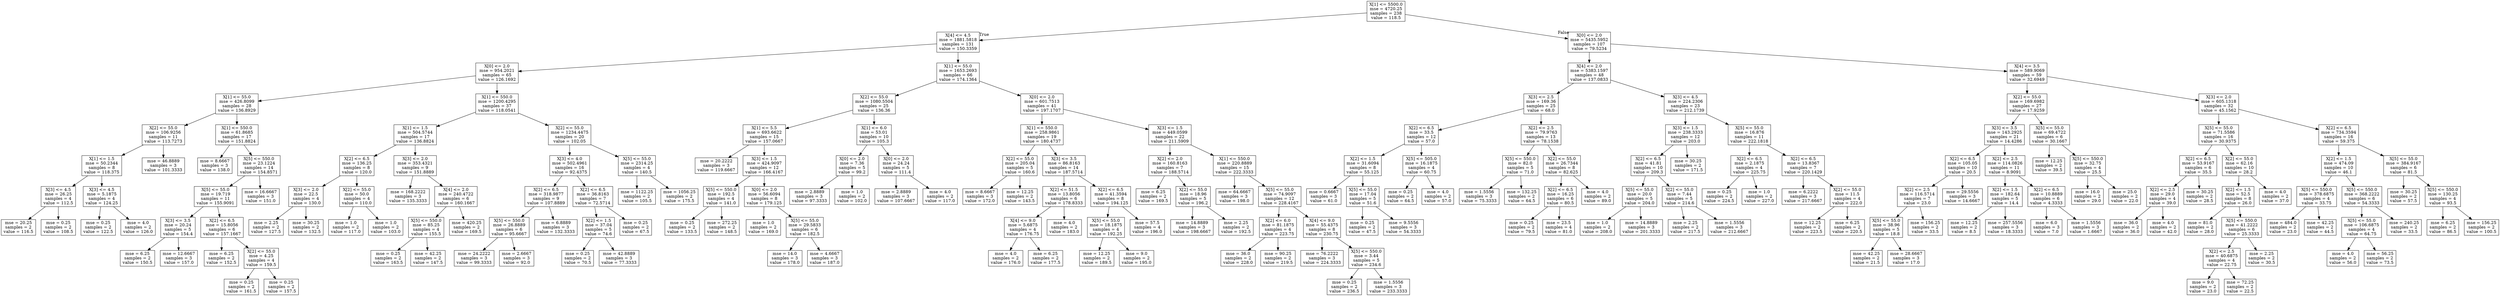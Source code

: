 digraph Tree {
node [shape=box] ;
0 [label="X[1] <= 5500.0\nmse = 4720.25\nsamples = 238\nvalue = 118.5"] ;
1 [label="X[4] <= 4.5\nmse = 1881.5818\nsamples = 131\nvalue = 150.3359"] ;
0 -> 1 [labeldistance=2.5, labelangle=45, headlabel="True"] ;
2 [label="X[0] <= 2.0\nmse = 954.2021\nsamples = 65\nvalue = 126.1692"] ;
1 -> 2 ;
3 [label="X[1] <= 55.0\nmse = 426.8099\nsamples = 28\nvalue = 136.8929"] ;
2 -> 3 ;
4 [label="X[2] <= 55.0\nmse = 106.9256\nsamples = 11\nvalue = 113.7273"] ;
3 -> 4 ;
5 [label="X[1] <= 1.5\nmse = 50.2344\nsamples = 8\nvalue = 118.375"] ;
4 -> 5 ;
6 [label="X[3] <= 4.5\nmse = 26.25\nsamples = 4\nvalue = 112.5"] ;
5 -> 6 ;
7 [label="mse = 20.25\nsamples = 2\nvalue = 116.5"] ;
6 -> 7 ;
8 [label="mse = 0.25\nsamples = 2\nvalue = 108.5"] ;
6 -> 8 ;
9 [label="X[3] <= 4.5\nmse = 5.1875\nsamples = 4\nvalue = 124.25"] ;
5 -> 9 ;
10 [label="mse = 0.25\nsamples = 2\nvalue = 122.5"] ;
9 -> 10 ;
11 [label="mse = 4.0\nsamples = 2\nvalue = 126.0"] ;
9 -> 11 ;
12 [label="mse = 46.8889\nsamples = 3\nvalue = 101.3333"] ;
4 -> 12 ;
13 [label="X[1] <= 550.0\nmse = 61.8685\nsamples = 17\nvalue = 151.8824"] ;
3 -> 13 ;
14 [label="mse = 8.6667\nsamples = 3\nvalue = 138.0"] ;
13 -> 14 ;
15 [label="X[5] <= 550.0\nmse = 23.1224\nsamples = 14\nvalue = 154.8571"] ;
13 -> 15 ;
16 [label="X[5] <= 55.0\nmse = 19.719\nsamples = 11\nvalue = 155.9091"] ;
15 -> 16 ;
17 [label="X[3] <= 3.5\nmse = 20.24\nsamples = 5\nvalue = 154.4"] ;
16 -> 17 ;
18 [label="mse = 6.25\nsamples = 2\nvalue = 150.5"] ;
17 -> 18 ;
19 [label="mse = 12.6667\nsamples = 3\nvalue = 157.0"] ;
17 -> 19 ;
20 [label="X[2] <= 6.5\nmse = 15.8056\nsamples = 6\nvalue = 157.1667"] ;
16 -> 20 ;
21 [label="mse = 6.25\nsamples = 2\nvalue = 152.5"] ;
20 -> 21 ;
22 [label="X[2] <= 55.0\nmse = 4.25\nsamples = 4\nvalue = 159.5"] ;
20 -> 22 ;
23 [label="mse = 0.25\nsamples = 2\nvalue = 161.5"] ;
22 -> 23 ;
24 [label="mse = 0.25\nsamples = 2\nvalue = 157.5"] ;
22 -> 24 ;
25 [label="mse = 16.6667\nsamples = 3\nvalue = 151.0"] ;
15 -> 25 ;
26 [label="X[1] <= 550.0\nmse = 1200.4295\nsamples = 37\nvalue = 118.0541"] ;
2 -> 26 ;
27 [label="X[1] <= 1.5\nmse = 504.5744\nsamples = 17\nvalue = 136.8824"] ;
26 -> 27 ;
28 [label="X[2] <= 6.5\nmse = 136.25\nsamples = 8\nvalue = 120.0"] ;
27 -> 28 ;
29 [label="X[3] <= 2.0\nmse = 22.5\nsamples = 4\nvalue = 130.0"] ;
28 -> 29 ;
30 [label="mse = 2.25\nsamples = 2\nvalue = 127.5"] ;
29 -> 30 ;
31 [label="mse = 30.25\nsamples = 2\nvalue = 132.5"] ;
29 -> 31 ;
32 [label="X[2] <= 55.0\nmse = 50.0\nsamples = 4\nvalue = 110.0"] ;
28 -> 32 ;
33 [label="mse = 1.0\nsamples = 2\nvalue = 117.0"] ;
32 -> 33 ;
34 [label="mse = 1.0\nsamples = 2\nvalue = 103.0"] ;
32 -> 34 ;
35 [label="X[3] <= 2.0\nmse = 353.4321\nsamples = 9\nvalue = 151.8889"] ;
27 -> 35 ;
36 [label="mse = 168.2222\nsamples = 3\nvalue = 135.3333"] ;
35 -> 36 ;
37 [label="X[4] <= 2.0\nmse = 240.4722\nsamples = 6\nvalue = 160.1667"] ;
35 -> 37 ;
38 [label="X[5] <= 550.0\nmse = 85.25\nsamples = 4\nvalue = 155.5"] ;
37 -> 38 ;
39 [label="mse = 0.25\nsamples = 2\nvalue = 163.5"] ;
38 -> 39 ;
40 [label="mse = 42.25\nsamples = 2\nvalue = 147.5"] ;
38 -> 40 ;
41 [label="mse = 420.25\nsamples = 2\nvalue = 169.5"] ;
37 -> 41 ;
42 [label="X[2] <= 55.0\nmse = 1234.4475\nsamples = 20\nvalue = 102.05"] ;
26 -> 42 ;
43 [label="X[3] <= 4.0\nmse = 502.4961\nsamples = 16\nvalue = 92.4375"] ;
42 -> 43 ;
44 [label="X[2] <= 6.5\nmse = 318.9877\nsamples = 9\nvalue = 107.8889"] ;
43 -> 44 ;
45 [label="X[5] <= 550.0\nmse = 26.8889\nsamples = 6\nvalue = 95.6667"] ;
44 -> 45 ;
46 [label="mse = 24.2222\nsamples = 3\nvalue = 99.3333"] ;
45 -> 46 ;
47 [label="mse = 2.6667\nsamples = 3\nvalue = 92.0"] ;
45 -> 47 ;
48 [label="mse = 6.8889\nsamples = 3\nvalue = 132.3333"] ;
44 -> 48 ;
49 [label="X[2] <= 6.5\nmse = 36.8163\nsamples = 7\nvalue = 72.5714"] ;
43 -> 49 ;
50 [label="X[2] <= 1.5\nmse = 37.04\nsamples = 5\nvalue = 74.6"] ;
49 -> 50 ;
51 [label="mse = 0.25\nsamples = 2\nvalue = 70.5"] ;
50 -> 51 ;
52 [label="mse = 42.8889\nsamples = 3\nvalue = 77.3333"] ;
50 -> 52 ;
53 [label="mse = 0.25\nsamples = 2\nvalue = 67.5"] ;
49 -> 53 ;
54 [label="X[5] <= 55.0\nmse = 2314.25\nsamples = 4\nvalue = 140.5"] ;
42 -> 54 ;
55 [label="mse = 1122.25\nsamples = 2\nvalue = 105.5"] ;
54 -> 55 ;
56 [label="mse = 1056.25\nsamples = 2\nvalue = 175.5"] ;
54 -> 56 ;
57 [label="X[1] <= 55.0\nmse = 1653.2693\nsamples = 66\nvalue = 174.1364"] ;
1 -> 57 ;
58 [label="X[2] <= 55.0\nmse = 1080.5504\nsamples = 25\nvalue = 136.36"] ;
57 -> 58 ;
59 [label="X[1] <= 5.5\nmse = 693.6622\nsamples = 15\nvalue = 157.0667"] ;
58 -> 59 ;
60 [label="mse = 20.2222\nsamples = 3\nvalue = 119.6667"] ;
59 -> 60 ;
61 [label="X[3] <= 1.5\nmse = 424.9097\nsamples = 12\nvalue = 166.4167"] ;
59 -> 61 ;
62 [label="X[5] <= 550.0\nmse = 192.5\nsamples = 4\nvalue = 141.0"] ;
61 -> 62 ;
63 [label="mse = 0.25\nsamples = 2\nvalue = 133.5"] ;
62 -> 63 ;
64 [label="mse = 272.25\nsamples = 2\nvalue = 148.5"] ;
62 -> 64 ;
65 [label="X[0] <= 2.0\nmse = 56.6094\nsamples = 8\nvalue = 179.125"] ;
61 -> 65 ;
66 [label="mse = 1.0\nsamples = 2\nvalue = 169.0"] ;
65 -> 66 ;
67 [label="X[5] <= 55.0\nmse = 29.5833\nsamples = 6\nvalue = 182.5"] ;
65 -> 67 ;
68 [label="mse = 14.0\nsamples = 3\nvalue = 178.0"] ;
67 -> 68 ;
69 [label="mse = 4.6667\nsamples = 3\nvalue = 187.0"] ;
67 -> 69 ;
70 [label="X[1] <= 6.0\nmse = 53.01\nsamples = 10\nvalue = 105.3"] ;
58 -> 70 ;
71 [label="X[0] <= 2.0\nmse = 7.36\nsamples = 5\nvalue = 99.2"] ;
70 -> 71 ;
72 [label="mse = 2.8889\nsamples = 3\nvalue = 97.3333"] ;
71 -> 72 ;
73 [label="mse = 1.0\nsamples = 2\nvalue = 102.0"] ;
71 -> 73 ;
74 [label="X[0] <= 2.0\nmse = 24.24\nsamples = 5\nvalue = 111.4"] ;
70 -> 74 ;
75 [label="mse = 2.8889\nsamples = 3\nvalue = 107.6667"] ;
74 -> 75 ;
76 [label="mse = 4.0\nsamples = 2\nvalue = 117.0"] ;
74 -> 76 ;
77 [label="X[0] <= 2.0\nmse = 601.7513\nsamples = 41\nvalue = 197.1707"] ;
57 -> 77 ;
78 [label="X[1] <= 550.0\nmse = 258.9861\nsamples = 19\nvalue = 180.4737"] ;
77 -> 78 ;
79 [label="X[2] <= 55.0\nmse = 205.04\nsamples = 5\nvalue = 160.6"] ;
78 -> 79 ;
80 [label="mse = 8.6667\nsamples = 3\nvalue = 172.0"] ;
79 -> 80 ;
81 [label="mse = 12.25\nsamples = 2\nvalue = 143.5"] ;
79 -> 81 ;
82 [label="X[3] <= 3.5\nmse = 86.8163\nsamples = 14\nvalue = 187.5714"] ;
78 -> 82 ;
83 [label="X[2] <= 51.5\nmse = 13.8056\nsamples = 6\nvalue = 178.8333"] ;
82 -> 83 ;
84 [label="X[4] <= 9.0\nmse = 5.6875\nsamples = 4\nvalue = 176.75"] ;
83 -> 84 ;
85 [label="mse = 4.0\nsamples = 2\nvalue = 176.0"] ;
84 -> 85 ;
86 [label="mse = 6.25\nsamples = 2\nvalue = 177.5"] ;
84 -> 86 ;
87 [label="mse = 4.0\nsamples = 2\nvalue = 183.0"] ;
83 -> 87 ;
88 [label="X[2] <= 6.5\nmse = 41.3594\nsamples = 8\nvalue = 194.125"] ;
82 -> 88 ;
89 [label="X[5] <= 55.0\nmse = 18.1875\nsamples = 4\nvalue = 192.25"] ;
88 -> 89 ;
90 [label="mse = 12.25\nsamples = 2\nvalue = 189.5"] ;
89 -> 90 ;
91 [label="mse = 9.0\nsamples = 2\nvalue = 195.0"] ;
89 -> 91 ;
92 [label="mse = 57.5\nsamples = 4\nvalue = 196.0"] ;
88 -> 92 ;
93 [label="X[3] <= 1.5\nmse = 449.0599\nsamples = 22\nvalue = 211.5909"] ;
77 -> 93 ;
94 [label="X[2] <= 2.0\nmse = 160.8163\nsamples = 7\nvalue = 188.5714"] ;
93 -> 94 ;
95 [label="mse = 6.25\nsamples = 2\nvalue = 169.5"] ;
94 -> 95 ;
96 [label="X[2] <= 55.0\nmse = 18.96\nsamples = 5\nvalue = 196.2"] ;
94 -> 96 ;
97 [label="mse = 14.8889\nsamples = 3\nvalue = 198.6667"] ;
96 -> 97 ;
98 [label="mse = 2.25\nsamples = 2\nvalue = 192.5"] ;
96 -> 98 ;
99 [label="X[1] <= 550.0\nmse = 220.8889\nsamples = 15\nvalue = 222.3333"] ;
93 -> 99 ;
100 [label="mse = 64.6667\nsamples = 3\nvalue = 198.0"] ;
99 -> 100 ;
101 [label="X[5] <= 55.0\nmse = 74.9097\nsamples = 12\nvalue = 228.4167"] ;
99 -> 101 ;
102 [label="X[2] <= 6.0\nmse = 81.1875\nsamples = 4\nvalue = 223.75"] ;
101 -> 102 ;
103 [label="mse = 36.0\nsamples = 2\nvalue = 228.0"] ;
102 -> 103 ;
104 [label="mse = 90.25\nsamples = 2\nvalue = 219.5"] ;
102 -> 104 ;
105 [label="X[4] <= 9.0\nmse = 55.4375\nsamples = 8\nvalue = 230.75"] ;
101 -> 105 ;
106 [label="mse = 76.2222\nsamples = 3\nvalue = 224.3333"] ;
105 -> 106 ;
107 [label="X[5] <= 550.0\nmse = 3.44\nsamples = 5\nvalue = 234.6"] ;
105 -> 107 ;
108 [label="mse = 0.25\nsamples = 2\nvalue = 236.5"] ;
107 -> 108 ;
109 [label="mse = 1.5556\nsamples = 3\nvalue = 233.3333"] ;
107 -> 109 ;
110 [label="X[0] <= 2.0\nmse = 5435.5952\nsamples = 107\nvalue = 79.5234"] ;
0 -> 110 [labeldistance=2.5, labelangle=-45, headlabel="False"] ;
111 [label="X[4] <= 2.0\nmse = 5383.1597\nsamples = 48\nvalue = 137.0833"] ;
110 -> 111 ;
112 [label="X[3] <= 2.5\nmse = 169.36\nsamples = 25\nvalue = 68.0"] ;
111 -> 112 ;
113 [label="X[2] <= 6.5\nmse = 33.5\nsamples = 12\nvalue = 57.0"] ;
112 -> 113 ;
114 [label="X[2] <= 1.5\nmse = 31.6094\nsamples = 8\nvalue = 55.125"] ;
113 -> 114 ;
115 [label="mse = 0.6667\nsamples = 3\nvalue = 61.0"] ;
114 -> 115 ;
116 [label="X[5] <= 55.0\nmse = 17.04\nsamples = 5\nvalue = 51.6"] ;
114 -> 116 ;
117 [label="mse = 0.25\nsamples = 2\nvalue = 47.5"] ;
116 -> 117 ;
118 [label="mse = 9.5556\nsamples = 3\nvalue = 54.3333"] ;
116 -> 118 ;
119 [label="X[5] <= 505.0\nmse = 16.1875\nsamples = 4\nvalue = 60.75"] ;
113 -> 119 ;
120 [label="mse = 0.25\nsamples = 2\nvalue = 64.5"] ;
119 -> 120 ;
121 [label="mse = 4.0\nsamples = 2\nvalue = 57.0"] ;
119 -> 121 ;
122 [label="X[2] <= 2.5\nmse = 79.9763\nsamples = 13\nvalue = 78.1538"] ;
112 -> 122 ;
123 [label="X[5] <= 550.0\nmse = 82.0\nsamples = 5\nvalue = 71.0"] ;
122 -> 123 ;
124 [label="mse = 1.5556\nsamples = 3\nvalue = 75.3333"] ;
123 -> 124 ;
125 [label="mse = 132.25\nsamples = 2\nvalue = 64.5"] ;
123 -> 125 ;
126 [label="X[2] <= 55.0\nmse = 26.7344\nsamples = 8\nvalue = 82.625"] ;
122 -> 126 ;
127 [label="X[2] <= 6.5\nmse = 16.25\nsamples = 6\nvalue = 80.5"] ;
126 -> 127 ;
128 [label="mse = 0.25\nsamples = 2\nvalue = 79.5"] ;
127 -> 128 ;
129 [label="mse = 23.5\nsamples = 4\nvalue = 81.0"] ;
127 -> 129 ;
130 [label="mse = 4.0\nsamples = 2\nvalue = 89.0"] ;
126 -> 130 ;
131 [label="X[3] <= 4.5\nmse = 224.2306\nsamples = 23\nvalue = 212.1739"] ;
111 -> 131 ;
132 [label="X[3] <= 1.5\nmse = 238.3333\nsamples = 12\nvalue = 203.0"] ;
131 -> 132 ;
133 [label="X[2] <= 6.5\nmse = 41.81\nsamples = 10\nvalue = 209.3"] ;
132 -> 133 ;
134 [label="X[5] <= 55.0\nmse = 20.0\nsamples = 5\nvalue = 204.0"] ;
133 -> 134 ;
135 [label="mse = 1.0\nsamples = 2\nvalue = 208.0"] ;
134 -> 135 ;
136 [label="mse = 14.8889\nsamples = 3\nvalue = 201.3333"] ;
134 -> 136 ;
137 [label="X[2] <= 55.0\nmse = 7.44\nsamples = 5\nvalue = 214.6"] ;
133 -> 137 ;
138 [label="mse = 2.25\nsamples = 2\nvalue = 217.5"] ;
137 -> 138 ;
139 [label="mse = 1.5556\nsamples = 3\nvalue = 212.6667"] ;
137 -> 139 ;
140 [label="mse = 30.25\nsamples = 2\nvalue = 171.5"] ;
132 -> 140 ;
141 [label="X[5] <= 55.0\nmse = 16.876\nsamples = 11\nvalue = 222.1818"] ;
131 -> 141 ;
142 [label="X[2] <= 6.5\nmse = 2.1875\nsamples = 4\nvalue = 225.75"] ;
141 -> 142 ;
143 [label="mse = 0.25\nsamples = 2\nvalue = 224.5"] ;
142 -> 143 ;
144 [label="mse = 1.0\nsamples = 2\nvalue = 227.0"] ;
142 -> 144 ;
145 [label="X[2] <= 6.5\nmse = 13.8367\nsamples = 7\nvalue = 220.1429"] ;
141 -> 145 ;
146 [label="mse = 6.2222\nsamples = 3\nvalue = 217.6667"] ;
145 -> 146 ;
147 [label="X[2] <= 55.0\nmse = 11.5\nsamples = 4\nvalue = 222.0"] ;
145 -> 147 ;
148 [label="mse = 12.25\nsamples = 2\nvalue = 223.5"] ;
147 -> 148 ;
149 [label="mse = 6.25\nsamples = 2\nvalue = 220.5"] ;
147 -> 149 ;
150 [label="X[4] <= 3.5\nmse = 589.9069\nsamples = 59\nvalue = 32.6949"] ;
110 -> 150 ;
151 [label="X[2] <= 55.0\nmse = 169.6982\nsamples = 27\nvalue = 17.9259"] ;
150 -> 151 ;
152 [label="X[3] <= 3.5\nmse = 143.2925\nsamples = 21\nvalue = 14.4286"] ;
151 -> 152 ;
153 [label="X[2] <= 6.5\nmse = 105.05\nsamples = 10\nvalue = 20.5"] ;
152 -> 153 ;
154 [label="X[2] <= 2.5\nmse = 116.5714\nsamples = 7\nvalue = 23.0"] ;
153 -> 154 ;
155 [label="X[5] <= 55.0\nmse = 38.96\nsamples = 5\nvalue = 18.8"] ;
154 -> 155 ;
156 [label="mse = 42.25\nsamples = 2\nvalue = 21.5"] ;
155 -> 156 ;
157 [label="mse = 28.6667\nsamples = 3\nvalue = 17.0"] ;
155 -> 157 ;
158 [label="mse = 156.25\nsamples = 2\nvalue = 33.5"] ;
154 -> 158 ;
159 [label="mse = 29.5556\nsamples = 3\nvalue = 14.6667"] ;
153 -> 159 ;
160 [label="X[2] <= 2.5\nmse = 114.0826\nsamples = 11\nvalue = 8.9091"] ;
152 -> 160 ;
161 [label="X[2] <= 1.5\nmse = 182.64\nsamples = 5\nvalue = 14.4"] ;
160 -> 161 ;
162 [label="mse = 12.25\nsamples = 2\nvalue = 8.5"] ;
161 -> 162 ;
163 [label="mse = 257.5556\nsamples = 3\nvalue = 18.3333"] ;
161 -> 163 ;
164 [label="X[2] <= 6.5\nmse = 10.8889\nsamples = 6\nvalue = 4.3333"] ;
160 -> 164 ;
165 [label="mse = 6.0\nsamples = 3\nvalue = 7.0"] ;
164 -> 165 ;
166 [label="mse = 1.5556\nsamples = 3\nvalue = 1.6667"] ;
164 -> 166 ;
167 [label="X[5] <= 55.0\nmse = 69.4722\nsamples = 6\nvalue = 30.1667"] ;
151 -> 167 ;
168 [label="mse = 12.25\nsamples = 2\nvalue = 39.5"] ;
167 -> 168 ;
169 [label="X[5] <= 550.0\nmse = 32.75\nsamples = 4\nvalue = 25.5"] ;
167 -> 169 ;
170 [label="mse = 16.0\nsamples = 2\nvalue = 29.0"] ;
169 -> 170 ;
171 [label="mse = 25.0\nsamples = 2\nvalue = 22.0"] ;
169 -> 171 ;
172 [label="X[3] <= 2.0\nmse = 605.1318\nsamples = 32\nvalue = 45.1562"] ;
150 -> 172 ;
173 [label="X[5] <= 55.0\nmse = 71.5586\nsamples = 16\nvalue = 30.9375"] ;
172 -> 173 ;
174 [label="X[2] <= 6.5\nmse = 53.9167\nsamples = 6\nvalue = 35.5"] ;
173 -> 174 ;
175 [label="X[2] <= 2.5\nmse = 29.0\nsamples = 4\nvalue = 39.0"] ;
174 -> 175 ;
176 [label="mse = 36.0\nsamples = 2\nvalue = 36.0"] ;
175 -> 176 ;
177 [label="mse = 4.0\nsamples = 2\nvalue = 42.0"] ;
175 -> 177 ;
178 [label="mse = 30.25\nsamples = 2\nvalue = 28.5"] ;
174 -> 178 ;
179 [label="X[2] <= 55.0\nmse = 62.16\nsamples = 10\nvalue = 28.2"] ;
173 -> 179 ;
180 [label="X[2] <= 1.5\nmse = 52.5\nsamples = 8\nvalue = 26.0"] ;
179 -> 180 ;
181 [label="mse = 81.0\nsamples = 2\nvalue = 28.0"] ;
180 -> 181 ;
182 [label="X[5] <= 550.0\nmse = 41.2222\nsamples = 6\nvalue = 25.3333"] ;
180 -> 182 ;
183 [label="X[2] <= 2.5\nmse = 40.6875\nsamples = 4\nvalue = 22.75"] ;
182 -> 183 ;
184 [label="mse = 9.0\nsamples = 2\nvalue = 23.0"] ;
183 -> 184 ;
185 [label="mse = 72.25\nsamples = 2\nvalue = 22.5"] ;
183 -> 185 ;
186 [label="mse = 2.25\nsamples = 2\nvalue = 30.5"] ;
182 -> 186 ;
187 [label="mse = 4.0\nsamples = 2\nvalue = 37.0"] ;
179 -> 187 ;
188 [label="X[2] <= 6.5\nmse = 734.3594\nsamples = 16\nvalue = 59.375"] ;
172 -> 188 ;
189 [label="X[2] <= 1.5\nmse = 474.09\nsamples = 10\nvalue = 46.1"] ;
188 -> 189 ;
190 [label="X[5] <= 550.0\nmse = 378.6875\nsamples = 4\nvalue = 33.75"] ;
189 -> 190 ;
191 [label="mse = 484.0\nsamples = 2\nvalue = 23.0"] ;
190 -> 191 ;
192 [label="mse = 42.25\nsamples = 2\nvalue = 44.5"] ;
190 -> 192 ;
193 [label="X[5] <= 550.0\nmse = 368.2222\nsamples = 6\nvalue = 54.3333"] ;
189 -> 193 ;
194 [label="X[5] <= 55.0\nmse = 106.6875\nsamples = 4\nvalue = 64.75"] ;
193 -> 194 ;
195 [label="mse = 4.0\nsamples = 2\nvalue = 56.0"] ;
194 -> 195 ;
196 [label="mse = 56.25\nsamples = 2\nvalue = 73.5"] ;
194 -> 196 ;
197 [label="mse = 240.25\nsamples = 2\nvalue = 33.5"] ;
193 -> 197 ;
198 [label="X[5] <= 55.0\nmse = 384.9167\nsamples = 6\nvalue = 81.5"] ;
188 -> 198 ;
199 [label="mse = 30.25\nsamples = 2\nvalue = 57.5"] ;
198 -> 199 ;
200 [label="X[5] <= 550.0\nmse = 130.25\nsamples = 4\nvalue = 93.5"] ;
198 -> 200 ;
201 [label="mse = 6.25\nsamples = 2\nvalue = 86.5"] ;
200 -> 201 ;
202 [label="mse = 156.25\nsamples = 2\nvalue = 100.5"] ;
200 -> 202 ;
}
